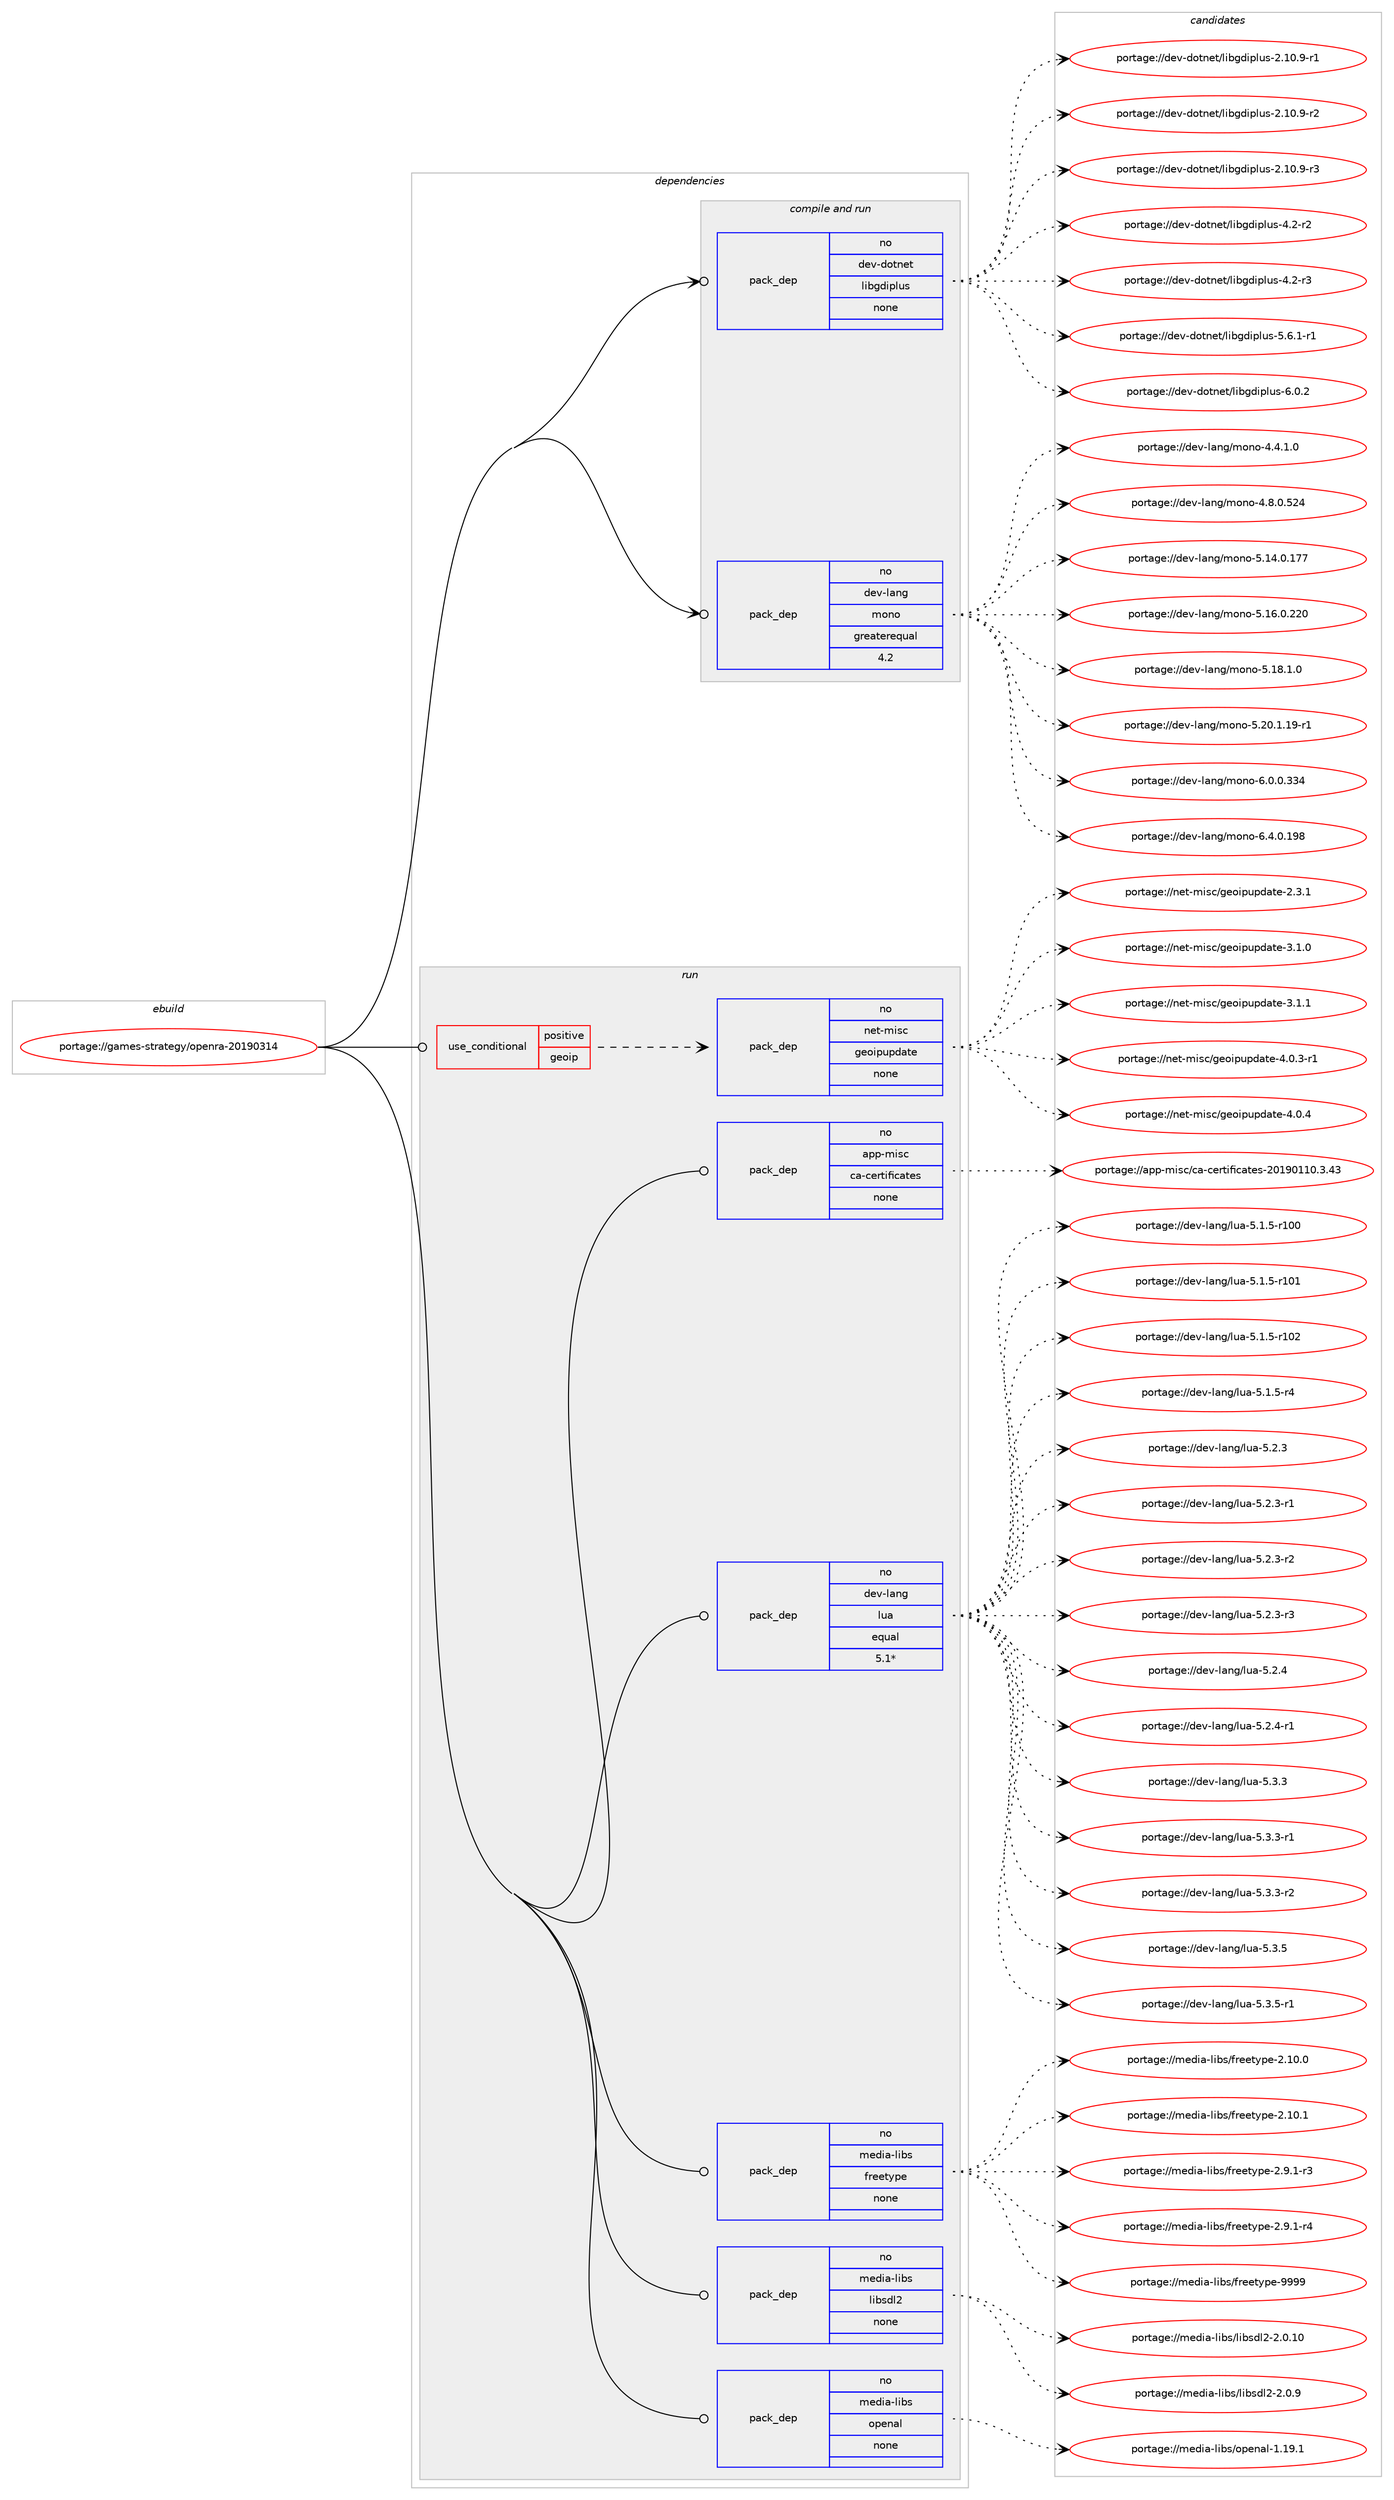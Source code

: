 digraph prolog {

# *************
# Graph options
# *************

newrank=true;
concentrate=true;
compound=true;
graph [rankdir=LR,fontname=Helvetica,fontsize=10,ranksep=1.5];#, ranksep=2.5, nodesep=0.2];
edge  [arrowhead=vee];
node  [fontname=Helvetica,fontsize=10];

# **********
# The ebuild
# **********

subgraph cluster_leftcol {
color=gray;
rank=same;
label=<<i>ebuild</i>>;
id [label="portage://games-strategy/openra-20190314", color=red, width=4, href="../games-strategy/openra-20190314.svg"];
}

# ****************
# The dependencies
# ****************

subgraph cluster_midcol {
color=gray;
label=<<i>dependencies</i>>;
subgraph cluster_compile {
fillcolor="#eeeeee";
style=filled;
label=<<i>compile</i>>;
}
subgraph cluster_compileandrun {
fillcolor="#eeeeee";
style=filled;
label=<<i>compile and run</i>>;
subgraph pack199214 {
dependency277083 [label=<<TABLE BORDER="0" CELLBORDER="1" CELLSPACING="0" CELLPADDING="4" WIDTH="220"><TR><TD ROWSPAN="6" CELLPADDING="30">pack_dep</TD></TR><TR><TD WIDTH="110">no</TD></TR><TR><TD>dev-dotnet</TD></TR><TR><TD>libgdiplus</TD></TR><TR><TD>none</TD></TR><TR><TD></TD></TR></TABLE>>, shape=none, color=blue];
}
id:e -> dependency277083:w [weight=20,style="solid",arrowhead="odotvee"];
subgraph pack199215 {
dependency277084 [label=<<TABLE BORDER="0" CELLBORDER="1" CELLSPACING="0" CELLPADDING="4" WIDTH="220"><TR><TD ROWSPAN="6" CELLPADDING="30">pack_dep</TD></TR><TR><TD WIDTH="110">no</TD></TR><TR><TD>dev-lang</TD></TR><TR><TD>mono</TD></TR><TR><TD>greaterequal</TD></TR><TR><TD>4.2</TD></TR></TABLE>>, shape=none, color=blue];
}
id:e -> dependency277084:w [weight=20,style="solid",arrowhead="odotvee"];
}
subgraph cluster_run {
fillcolor="#eeeeee";
style=filled;
label=<<i>run</i>>;
subgraph cond73831 {
dependency277085 [label=<<TABLE BORDER="0" CELLBORDER="1" CELLSPACING="0" CELLPADDING="4"><TR><TD ROWSPAN="3" CELLPADDING="10">use_conditional</TD></TR><TR><TD>positive</TD></TR><TR><TD>geoip</TD></TR></TABLE>>, shape=none, color=red];
subgraph pack199216 {
dependency277086 [label=<<TABLE BORDER="0" CELLBORDER="1" CELLSPACING="0" CELLPADDING="4" WIDTH="220"><TR><TD ROWSPAN="6" CELLPADDING="30">pack_dep</TD></TR><TR><TD WIDTH="110">no</TD></TR><TR><TD>net-misc</TD></TR><TR><TD>geoipupdate</TD></TR><TR><TD>none</TD></TR><TR><TD></TD></TR></TABLE>>, shape=none, color=blue];
}
dependency277085:e -> dependency277086:w [weight=20,style="dashed",arrowhead="vee"];
}
id:e -> dependency277085:w [weight=20,style="solid",arrowhead="odot"];
subgraph pack199217 {
dependency277087 [label=<<TABLE BORDER="0" CELLBORDER="1" CELLSPACING="0" CELLPADDING="4" WIDTH="220"><TR><TD ROWSPAN="6" CELLPADDING="30">pack_dep</TD></TR><TR><TD WIDTH="110">no</TD></TR><TR><TD>app-misc</TD></TR><TR><TD>ca-certificates</TD></TR><TR><TD>none</TD></TR><TR><TD></TD></TR></TABLE>>, shape=none, color=blue];
}
id:e -> dependency277087:w [weight=20,style="solid",arrowhead="odot"];
subgraph pack199218 {
dependency277088 [label=<<TABLE BORDER="0" CELLBORDER="1" CELLSPACING="0" CELLPADDING="4" WIDTH="220"><TR><TD ROWSPAN="6" CELLPADDING="30">pack_dep</TD></TR><TR><TD WIDTH="110">no</TD></TR><TR><TD>dev-lang</TD></TR><TR><TD>lua</TD></TR><TR><TD>equal</TD></TR><TR><TD>5.1*</TD></TR></TABLE>>, shape=none, color=blue];
}
id:e -> dependency277088:w [weight=20,style="solid",arrowhead="odot"];
subgraph pack199219 {
dependency277089 [label=<<TABLE BORDER="0" CELLBORDER="1" CELLSPACING="0" CELLPADDING="4" WIDTH="220"><TR><TD ROWSPAN="6" CELLPADDING="30">pack_dep</TD></TR><TR><TD WIDTH="110">no</TD></TR><TR><TD>media-libs</TD></TR><TR><TD>freetype</TD></TR><TR><TD>none</TD></TR><TR><TD></TD></TR></TABLE>>, shape=none, color=blue];
}
id:e -> dependency277089:w [weight=20,style="solid",arrowhead="odot"];
subgraph pack199220 {
dependency277090 [label=<<TABLE BORDER="0" CELLBORDER="1" CELLSPACING="0" CELLPADDING="4" WIDTH="220"><TR><TD ROWSPAN="6" CELLPADDING="30">pack_dep</TD></TR><TR><TD WIDTH="110">no</TD></TR><TR><TD>media-libs</TD></TR><TR><TD>libsdl2</TD></TR><TR><TD>none</TD></TR><TR><TD></TD></TR></TABLE>>, shape=none, color=blue];
}
id:e -> dependency277090:w [weight=20,style="solid",arrowhead="odot"];
subgraph pack199221 {
dependency277091 [label=<<TABLE BORDER="0" CELLBORDER="1" CELLSPACING="0" CELLPADDING="4" WIDTH="220"><TR><TD ROWSPAN="6" CELLPADDING="30">pack_dep</TD></TR><TR><TD WIDTH="110">no</TD></TR><TR><TD>media-libs</TD></TR><TR><TD>openal</TD></TR><TR><TD>none</TD></TR><TR><TD></TD></TR></TABLE>>, shape=none, color=blue];
}
id:e -> dependency277091:w [weight=20,style="solid",arrowhead="odot"];
}
}

# **************
# The candidates
# **************

subgraph cluster_choices {
rank=same;
color=gray;
label=<<i>candidates</i>>;

subgraph choice199214 {
color=black;
nodesep=1;
choiceportage100101118451001111161101011164710810598103100105112108117115455046494846574511449 [label="portage://dev-dotnet/libgdiplus-2.10.9-r1", color=red, width=4,href="../dev-dotnet/libgdiplus-2.10.9-r1.svg"];
choiceportage100101118451001111161101011164710810598103100105112108117115455046494846574511450 [label="portage://dev-dotnet/libgdiplus-2.10.9-r2", color=red, width=4,href="../dev-dotnet/libgdiplus-2.10.9-r2.svg"];
choiceportage100101118451001111161101011164710810598103100105112108117115455046494846574511451 [label="portage://dev-dotnet/libgdiplus-2.10.9-r3", color=red, width=4,href="../dev-dotnet/libgdiplus-2.10.9-r3.svg"];
choiceportage100101118451001111161101011164710810598103100105112108117115455246504511450 [label="portage://dev-dotnet/libgdiplus-4.2-r2", color=red, width=4,href="../dev-dotnet/libgdiplus-4.2-r2.svg"];
choiceportage100101118451001111161101011164710810598103100105112108117115455246504511451 [label="portage://dev-dotnet/libgdiplus-4.2-r3", color=red, width=4,href="../dev-dotnet/libgdiplus-4.2-r3.svg"];
choiceportage1001011184510011111611010111647108105981031001051121081171154553465446494511449 [label="portage://dev-dotnet/libgdiplus-5.6.1-r1", color=red, width=4,href="../dev-dotnet/libgdiplus-5.6.1-r1.svg"];
choiceportage100101118451001111161101011164710810598103100105112108117115455446484650 [label="portage://dev-dotnet/libgdiplus-6.0.2", color=red, width=4,href="../dev-dotnet/libgdiplus-6.0.2.svg"];
dependency277083:e -> choiceportage100101118451001111161101011164710810598103100105112108117115455046494846574511449:w [style=dotted,weight="100"];
dependency277083:e -> choiceportage100101118451001111161101011164710810598103100105112108117115455046494846574511450:w [style=dotted,weight="100"];
dependency277083:e -> choiceportage100101118451001111161101011164710810598103100105112108117115455046494846574511451:w [style=dotted,weight="100"];
dependency277083:e -> choiceportage100101118451001111161101011164710810598103100105112108117115455246504511450:w [style=dotted,weight="100"];
dependency277083:e -> choiceportage100101118451001111161101011164710810598103100105112108117115455246504511451:w [style=dotted,weight="100"];
dependency277083:e -> choiceportage1001011184510011111611010111647108105981031001051121081171154553465446494511449:w [style=dotted,weight="100"];
dependency277083:e -> choiceportage100101118451001111161101011164710810598103100105112108117115455446484650:w [style=dotted,weight="100"];
}
subgraph choice199215 {
color=black;
nodesep=1;
choiceportage1001011184510897110103471091111101114552465246494648 [label="portage://dev-lang/mono-4.4.1.0", color=red, width=4,href="../dev-lang/mono-4.4.1.0.svg"];
choiceportage10010111845108971101034710911111011145524656464846535052 [label="portage://dev-lang/mono-4.8.0.524", color=red, width=4,href="../dev-lang/mono-4.8.0.524.svg"];
choiceportage1001011184510897110103471091111101114553464952464846495555 [label="portage://dev-lang/mono-5.14.0.177", color=red, width=4,href="../dev-lang/mono-5.14.0.177.svg"];
choiceportage1001011184510897110103471091111101114553464954464846505048 [label="portage://dev-lang/mono-5.16.0.220", color=red, width=4,href="../dev-lang/mono-5.16.0.220.svg"];
choiceportage100101118451089711010347109111110111455346495646494648 [label="portage://dev-lang/mono-5.18.1.0", color=red, width=4,href="../dev-lang/mono-5.18.1.0.svg"];
choiceportage100101118451089711010347109111110111455346504846494649574511449 [label="portage://dev-lang/mono-5.20.1.19-r1", color=red, width=4,href="../dev-lang/mono-5.20.1.19-r1.svg"];
choiceportage10010111845108971101034710911111011145544648464846515152 [label="portage://dev-lang/mono-6.0.0.334", color=red, width=4,href="../dev-lang/mono-6.0.0.334.svg"];
choiceportage10010111845108971101034710911111011145544652464846495756 [label="portage://dev-lang/mono-6.4.0.198", color=red, width=4,href="../dev-lang/mono-6.4.0.198.svg"];
dependency277084:e -> choiceportage1001011184510897110103471091111101114552465246494648:w [style=dotted,weight="100"];
dependency277084:e -> choiceportage10010111845108971101034710911111011145524656464846535052:w [style=dotted,weight="100"];
dependency277084:e -> choiceportage1001011184510897110103471091111101114553464952464846495555:w [style=dotted,weight="100"];
dependency277084:e -> choiceportage1001011184510897110103471091111101114553464954464846505048:w [style=dotted,weight="100"];
dependency277084:e -> choiceportage100101118451089711010347109111110111455346495646494648:w [style=dotted,weight="100"];
dependency277084:e -> choiceportage100101118451089711010347109111110111455346504846494649574511449:w [style=dotted,weight="100"];
dependency277084:e -> choiceportage10010111845108971101034710911111011145544648464846515152:w [style=dotted,weight="100"];
dependency277084:e -> choiceportage10010111845108971101034710911111011145544652464846495756:w [style=dotted,weight="100"];
}
subgraph choice199216 {
color=black;
nodesep=1;
choiceportage11010111645109105115994710310111110511211711210097116101455046514649 [label="portage://net-misc/geoipupdate-2.3.1", color=red, width=4,href="../net-misc/geoipupdate-2.3.1.svg"];
choiceportage11010111645109105115994710310111110511211711210097116101455146494648 [label="portage://net-misc/geoipupdate-3.1.0", color=red, width=4,href="../net-misc/geoipupdate-3.1.0.svg"];
choiceportage11010111645109105115994710310111110511211711210097116101455146494649 [label="portage://net-misc/geoipupdate-3.1.1", color=red, width=4,href="../net-misc/geoipupdate-3.1.1.svg"];
choiceportage110101116451091051159947103101111105112117112100971161014552464846514511449 [label="portage://net-misc/geoipupdate-4.0.3-r1", color=red, width=4,href="../net-misc/geoipupdate-4.0.3-r1.svg"];
choiceportage11010111645109105115994710310111110511211711210097116101455246484652 [label="portage://net-misc/geoipupdate-4.0.4", color=red, width=4,href="../net-misc/geoipupdate-4.0.4.svg"];
dependency277086:e -> choiceportage11010111645109105115994710310111110511211711210097116101455046514649:w [style=dotted,weight="100"];
dependency277086:e -> choiceportage11010111645109105115994710310111110511211711210097116101455146494648:w [style=dotted,weight="100"];
dependency277086:e -> choiceportage11010111645109105115994710310111110511211711210097116101455146494649:w [style=dotted,weight="100"];
dependency277086:e -> choiceportage110101116451091051159947103101111105112117112100971161014552464846514511449:w [style=dotted,weight="100"];
dependency277086:e -> choiceportage11010111645109105115994710310111110511211711210097116101455246484652:w [style=dotted,weight="100"];
}
subgraph choice199217 {
color=black;
nodesep=1;
choiceportage971121124510910511599479997459910111411610510210599971161011154550484957484949484651465251 [label="portage://app-misc/ca-certificates-20190110.3.43", color=red, width=4,href="../app-misc/ca-certificates-20190110.3.43.svg"];
dependency277087:e -> choiceportage971121124510910511599479997459910111411610510210599971161011154550484957484949484651465251:w [style=dotted,weight="100"];
}
subgraph choice199218 {
color=black;
nodesep=1;
choiceportage1001011184510897110103471081179745534649465345114494848 [label="portage://dev-lang/lua-5.1.5-r100", color=red, width=4,href="../dev-lang/lua-5.1.5-r100.svg"];
choiceportage1001011184510897110103471081179745534649465345114494849 [label="portage://dev-lang/lua-5.1.5-r101", color=red, width=4,href="../dev-lang/lua-5.1.5-r101.svg"];
choiceportage1001011184510897110103471081179745534649465345114494850 [label="portage://dev-lang/lua-5.1.5-r102", color=red, width=4,href="../dev-lang/lua-5.1.5-r102.svg"];
choiceportage100101118451089711010347108117974553464946534511452 [label="portage://dev-lang/lua-5.1.5-r4", color=red, width=4,href="../dev-lang/lua-5.1.5-r4.svg"];
choiceportage10010111845108971101034710811797455346504651 [label="portage://dev-lang/lua-5.2.3", color=red, width=4,href="../dev-lang/lua-5.2.3.svg"];
choiceportage100101118451089711010347108117974553465046514511449 [label="portage://dev-lang/lua-5.2.3-r1", color=red, width=4,href="../dev-lang/lua-5.2.3-r1.svg"];
choiceportage100101118451089711010347108117974553465046514511450 [label="portage://dev-lang/lua-5.2.3-r2", color=red, width=4,href="../dev-lang/lua-5.2.3-r2.svg"];
choiceportage100101118451089711010347108117974553465046514511451 [label="portage://dev-lang/lua-5.2.3-r3", color=red, width=4,href="../dev-lang/lua-5.2.3-r3.svg"];
choiceportage10010111845108971101034710811797455346504652 [label="portage://dev-lang/lua-5.2.4", color=red, width=4,href="../dev-lang/lua-5.2.4.svg"];
choiceportage100101118451089711010347108117974553465046524511449 [label="portage://dev-lang/lua-5.2.4-r1", color=red, width=4,href="../dev-lang/lua-5.2.4-r1.svg"];
choiceportage10010111845108971101034710811797455346514651 [label="portage://dev-lang/lua-5.3.3", color=red, width=4,href="../dev-lang/lua-5.3.3.svg"];
choiceportage100101118451089711010347108117974553465146514511449 [label="portage://dev-lang/lua-5.3.3-r1", color=red, width=4,href="../dev-lang/lua-5.3.3-r1.svg"];
choiceportage100101118451089711010347108117974553465146514511450 [label="portage://dev-lang/lua-5.3.3-r2", color=red, width=4,href="../dev-lang/lua-5.3.3-r2.svg"];
choiceportage10010111845108971101034710811797455346514653 [label="portage://dev-lang/lua-5.3.5", color=red, width=4,href="../dev-lang/lua-5.3.5.svg"];
choiceportage100101118451089711010347108117974553465146534511449 [label="portage://dev-lang/lua-5.3.5-r1", color=red, width=4,href="../dev-lang/lua-5.3.5-r1.svg"];
dependency277088:e -> choiceportage1001011184510897110103471081179745534649465345114494848:w [style=dotted,weight="100"];
dependency277088:e -> choiceportage1001011184510897110103471081179745534649465345114494849:w [style=dotted,weight="100"];
dependency277088:e -> choiceportage1001011184510897110103471081179745534649465345114494850:w [style=dotted,weight="100"];
dependency277088:e -> choiceportage100101118451089711010347108117974553464946534511452:w [style=dotted,weight="100"];
dependency277088:e -> choiceportage10010111845108971101034710811797455346504651:w [style=dotted,weight="100"];
dependency277088:e -> choiceportage100101118451089711010347108117974553465046514511449:w [style=dotted,weight="100"];
dependency277088:e -> choiceportage100101118451089711010347108117974553465046514511450:w [style=dotted,weight="100"];
dependency277088:e -> choiceportage100101118451089711010347108117974553465046514511451:w [style=dotted,weight="100"];
dependency277088:e -> choiceportage10010111845108971101034710811797455346504652:w [style=dotted,weight="100"];
dependency277088:e -> choiceportage100101118451089711010347108117974553465046524511449:w [style=dotted,weight="100"];
dependency277088:e -> choiceportage10010111845108971101034710811797455346514651:w [style=dotted,weight="100"];
dependency277088:e -> choiceportage100101118451089711010347108117974553465146514511449:w [style=dotted,weight="100"];
dependency277088:e -> choiceportage100101118451089711010347108117974553465146514511450:w [style=dotted,weight="100"];
dependency277088:e -> choiceportage10010111845108971101034710811797455346514653:w [style=dotted,weight="100"];
dependency277088:e -> choiceportage100101118451089711010347108117974553465146534511449:w [style=dotted,weight="100"];
}
subgraph choice199219 {
color=black;
nodesep=1;
choiceportage1091011001059745108105981154710211410110111612111210145504649484648 [label="portage://media-libs/freetype-2.10.0", color=red, width=4,href="../media-libs/freetype-2.10.0.svg"];
choiceportage1091011001059745108105981154710211410110111612111210145504649484649 [label="portage://media-libs/freetype-2.10.1", color=red, width=4,href="../media-libs/freetype-2.10.1.svg"];
choiceportage109101100105974510810598115471021141011011161211121014550465746494511451 [label="portage://media-libs/freetype-2.9.1-r3", color=red, width=4,href="../media-libs/freetype-2.9.1-r3.svg"];
choiceportage109101100105974510810598115471021141011011161211121014550465746494511452 [label="portage://media-libs/freetype-2.9.1-r4", color=red, width=4,href="../media-libs/freetype-2.9.1-r4.svg"];
choiceportage109101100105974510810598115471021141011011161211121014557575757 [label="portage://media-libs/freetype-9999", color=red, width=4,href="../media-libs/freetype-9999.svg"];
dependency277089:e -> choiceportage1091011001059745108105981154710211410110111612111210145504649484648:w [style=dotted,weight="100"];
dependency277089:e -> choiceportage1091011001059745108105981154710211410110111612111210145504649484649:w [style=dotted,weight="100"];
dependency277089:e -> choiceportage109101100105974510810598115471021141011011161211121014550465746494511451:w [style=dotted,weight="100"];
dependency277089:e -> choiceportage109101100105974510810598115471021141011011161211121014550465746494511452:w [style=dotted,weight="100"];
dependency277089:e -> choiceportage109101100105974510810598115471021141011011161211121014557575757:w [style=dotted,weight="100"];
}
subgraph choice199220 {
color=black;
nodesep=1;
choiceportage10910110010597451081059811547108105981151001085045504648464948 [label="portage://media-libs/libsdl2-2.0.10", color=red, width=4,href="../media-libs/libsdl2-2.0.10.svg"];
choiceportage109101100105974510810598115471081059811510010850455046484657 [label="portage://media-libs/libsdl2-2.0.9", color=red, width=4,href="../media-libs/libsdl2-2.0.9.svg"];
dependency277090:e -> choiceportage10910110010597451081059811547108105981151001085045504648464948:w [style=dotted,weight="100"];
dependency277090:e -> choiceportage109101100105974510810598115471081059811510010850455046484657:w [style=dotted,weight="100"];
}
subgraph choice199221 {
color=black;
nodesep=1;
choiceportage109101100105974510810598115471111121011109710845494649574649 [label="portage://media-libs/openal-1.19.1", color=red, width=4,href="../media-libs/openal-1.19.1.svg"];
dependency277091:e -> choiceportage109101100105974510810598115471111121011109710845494649574649:w [style=dotted,weight="100"];
}
}

}
